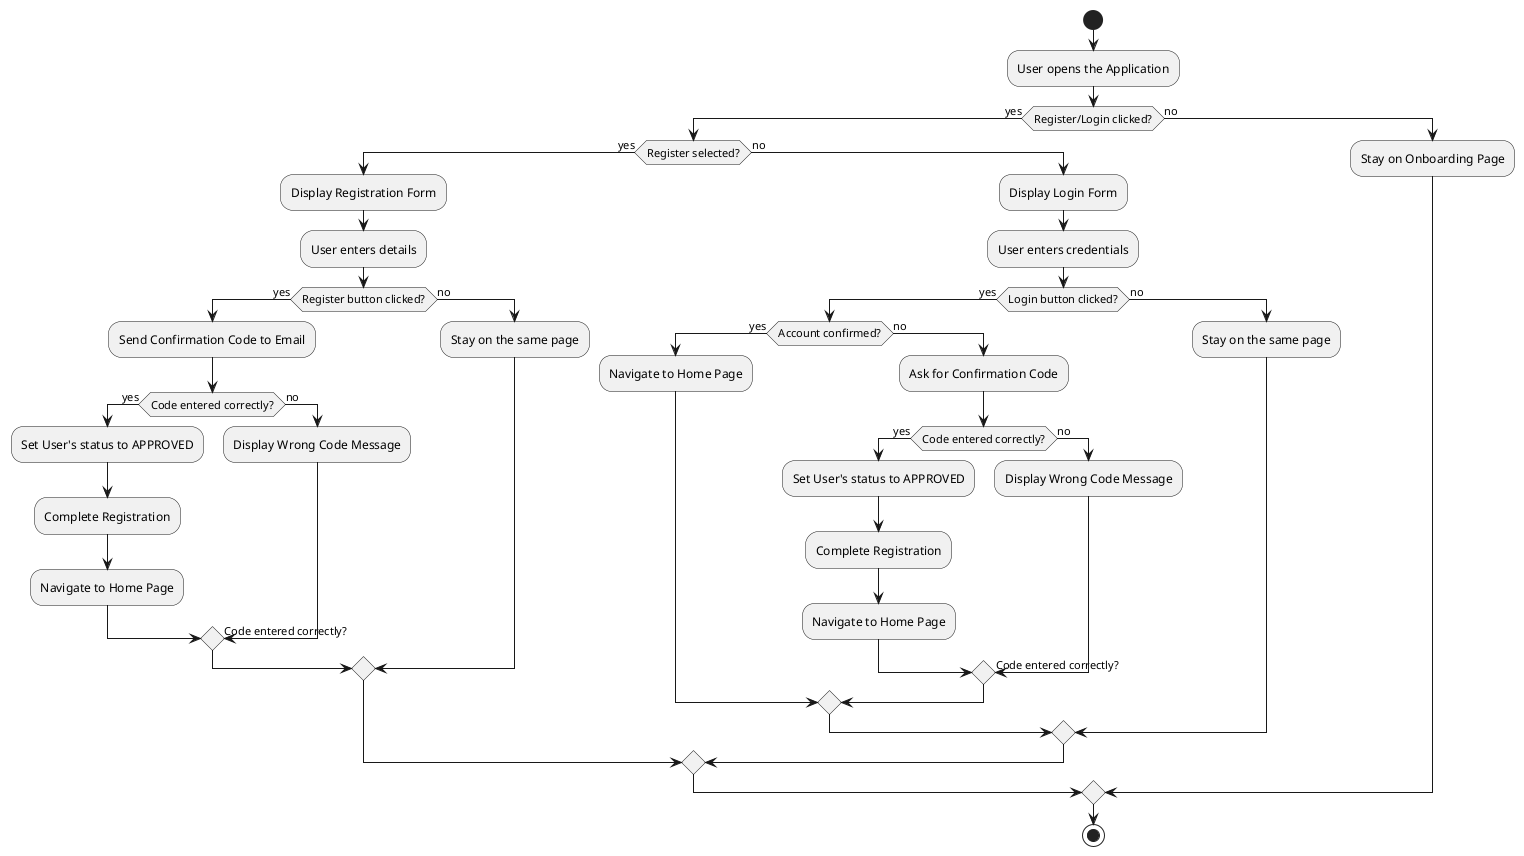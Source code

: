@startuml

start
:User opens the Application;
if (Register/Login clicked?) then (yes)
  if (Register selected?) then (yes)
    :Display Registration Form;
    :User enters details;
    if (Register button clicked?) then (yes)
      :Send Confirmation Code to Email;
      if (Code entered correctly?) then (yes)
        :Set User's status to APPROVED;
        :Complete Registration;
        :Navigate to Home Page;
      else (no)
        :Display Wrong Code Message;
        ->Code entered correctly?;
      endif
    else (no)
      :Stay on the same page;
    endif
  else (no)
    :Display Login Form;
    :User enters credentials;
    if (Login button clicked?) then (yes)
      if (Account confirmed?) then (yes)
        :Navigate to Home Page;
      else (no)
        :Ask for Confirmation Code;
        if (Code entered correctly?) then (yes)
          :Set User's status to APPROVED;
          :Complete Registration;
          :Navigate to Home Page;
        else (no)
          :Display Wrong Code Message;
          ->Code entered correctly?;
        endif
      endif
    else (no)
      :Stay on the same page;
    endif
  endif
else (no)
  :Stay on Onboarding Page;
endif
stop

@enduml
